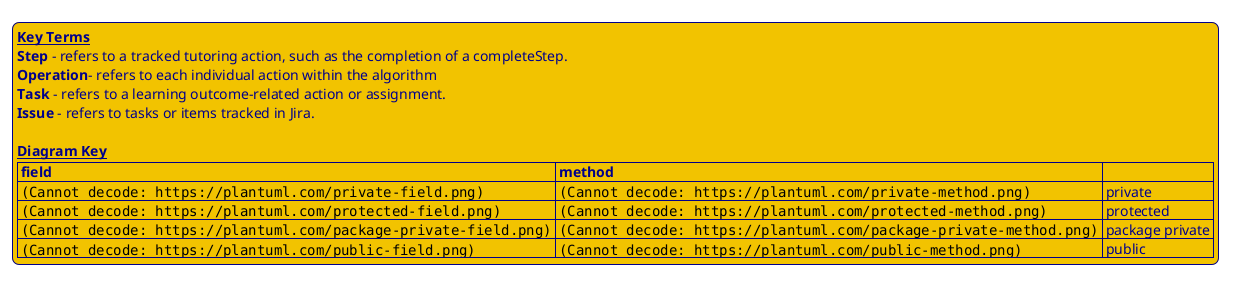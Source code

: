 @startuml
set separator none
skinparam legend{
  BackgroundColor #f2c300
  FontSize 14
  FontColor DarkBlue
  BorderColor DarkBlue
}
<style>
classDiagram {
  class {
      ' attributes and methods
      FontColor MidnightBlue
      BackgroundColor AliceBlue
      ' class name
      header {
        FontSize 20
        FontColor MidnightBlue
        FontStyle bold
        BackgroundColor Application
      }
  }
}

</style>
'choose target class, logic only implemented in view_pkg.pml'
'  works, but still not including all dependency data'
!$target_class = "RotateView" 
legend left
<u><b>Key Terms</b></u>
<b>Step</b> - refers to a tracked tutoring action, such as the completion of a completeStep.
<b>Operation</b>- refers to each individual action within the algorithm
<b>Task</b> - refers to a learning outcome-related action or assignment.
<b>Issue</b> - refers to tasks or items tracked in Jira.

<u><b>Diagram Key</b></u>
|= field |= method |=  |
| <img:https://plantuml.com/private-field.png>         | <img:https://plantuml.com/private-method.png>         | private |
| <img:https://plantuml.com/protected-field.png>       | <img:https://plantuml.com/protected-method.png>       | protected |
| <img:https://plantuml.com/package-private-field.png> | <img:https://plantuml.com/package-private-method.png> | package private |
| <img:https://plantuml.com/public-field.png>          | <img:https://plantuml.com/public-method.png>          | public |
end legend
@enduml

